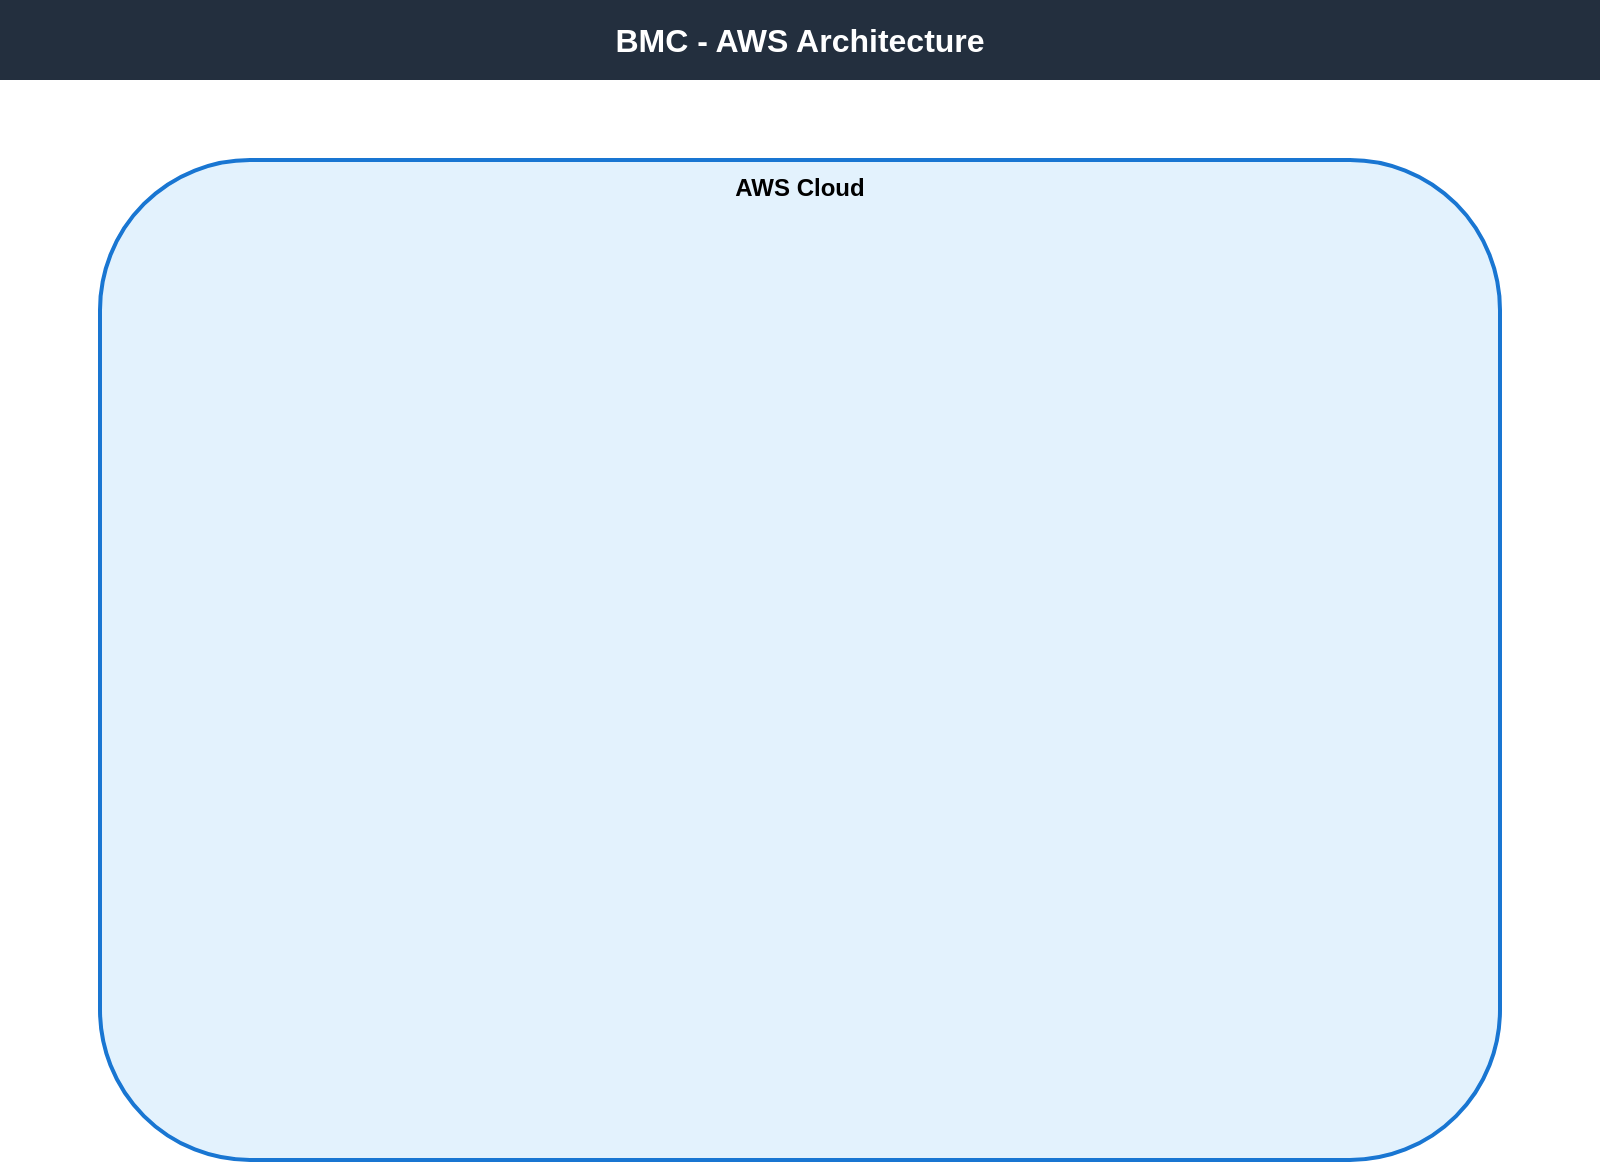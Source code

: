 <mxfile>
  <diagram name="BMC - AWS Architecture" id="diagram1">
    <mxGraphModel dx="1600" dy="900" grid="1" gridSize="10">
      <root>
        <mxCell id="0"/>
        <mxCell id="1" parent="0"/>
        
        <!-- Generated from MCP Config -->
        <mxCell id="title" value="BMC - AWS Architecture" style="rounded=0;whiteSpace=wrap;html=1;fillColor=#232F3E;strokeColor=none;fontColor=#FFFFFF;fontSize=16;fontStyle=1;align=center;" vertex="1" parent="1">
          <mxGeometry x="50" y="20" width="800" height="40" as="geometry"/>
        </mxCell>
        
        <!-- AWS Cloud -->
        <mxCell id="aws" value="AWS Cloud" style="rounded=1;whiteSpace=wrap;html=1;fillColor=#E3F2FD;strokeColor=#1976D2;strokeWidth=2;fontSize=12;fontStyle=1;verticalAlign=top;" vertex="1" parent="1">
          <mxGeometry x="100" y="100" width="700" height="500" as="geometry"/>
        </mxCell>
        
        <!-- Services from MCP Config -->
        <!-- This would be dynamically generated based on config -->
        
      </root>
    </mxGraphModel>
  </diagram>
</mxfile>